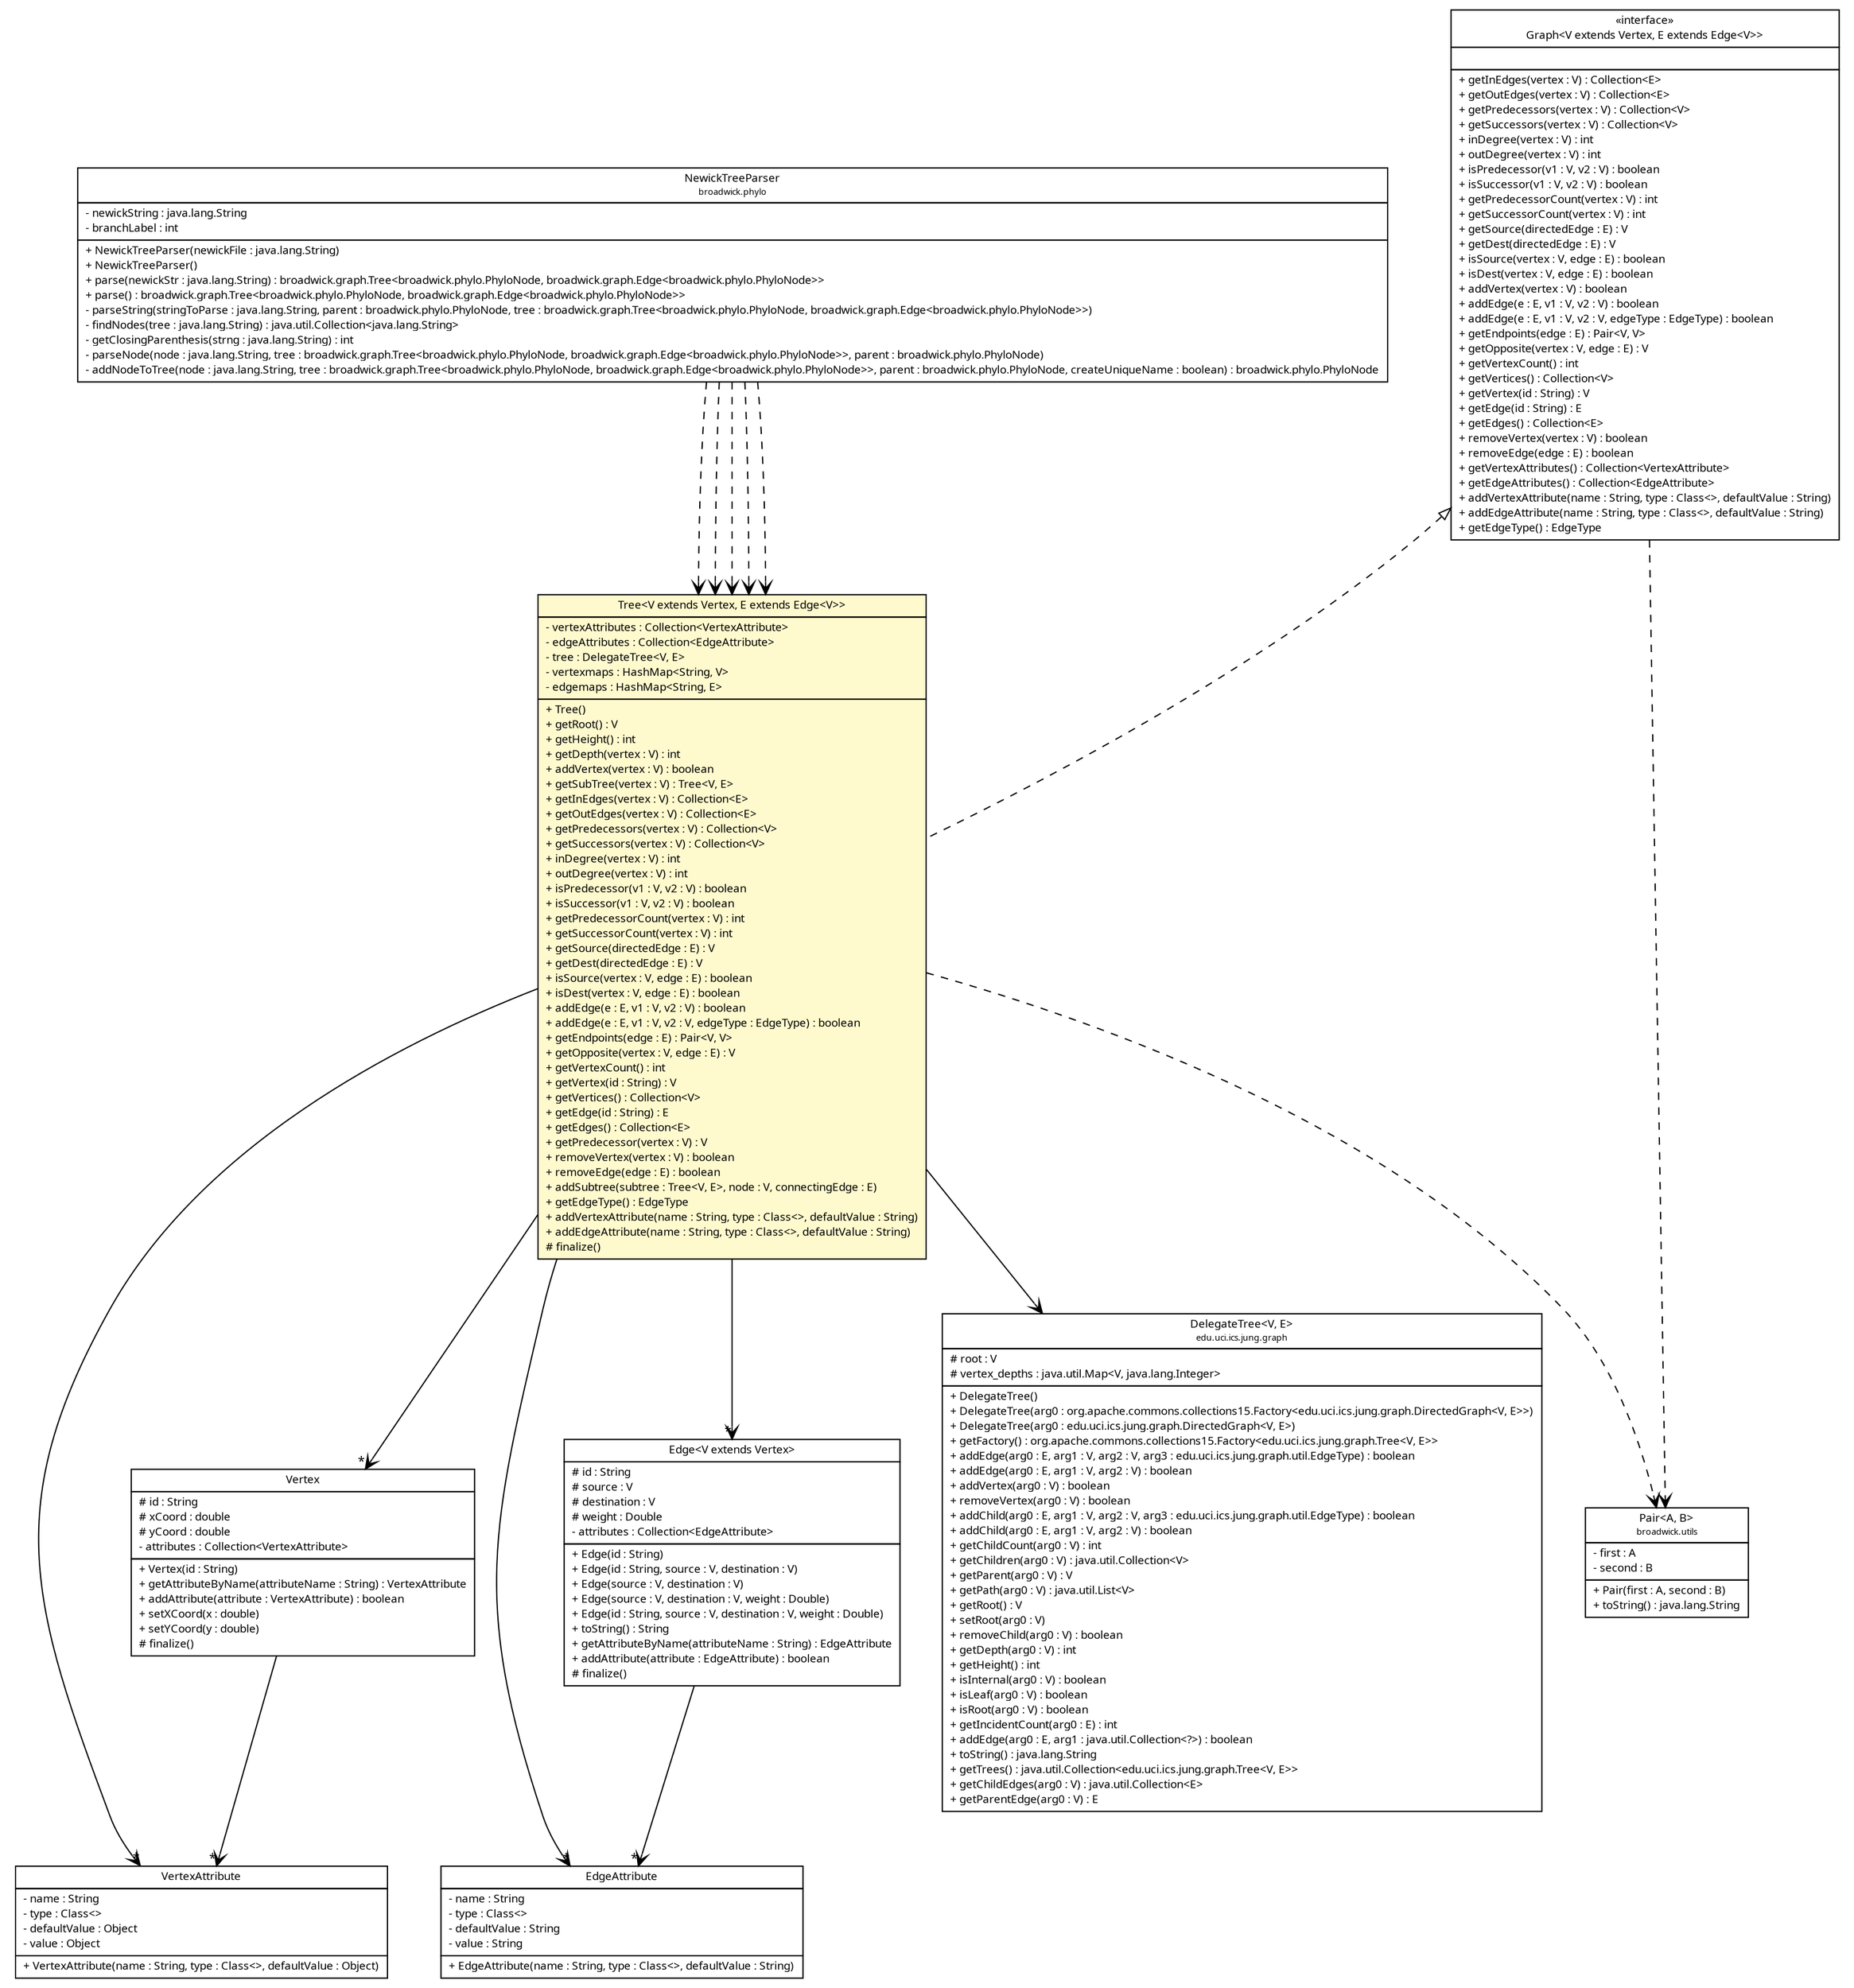 #!/usr/local/bin/dot
#
# Class diagram 
# Generated by UMLGraph version R5_6 (http://www.umlgraph.org/)
#

digraph G {
	edge [fontname="Trebuchet MS",fontsize=10,labelfontname="Trebuchet MS",labelfontsize=10];
	node [fontname="Trebuchet MS",fontsize=10,shape=plaintext];
	nodesep=0.25;
	ranksep=0.5;
	// broadwick.graph.VertexAttribute
	c25746 [label=<<table title="broadwick.graph.VertexAttribute" border="0" cellborder="1" cellspacing="0" cellpadding="2" port="p" href="./VertexAttribute.html">
		<tr><td><table border="0" cellspacing="0" cellpadding="1">
<tr><td align="center" balign="center"><font face="Trebuchet MS"> VertexAttribute </font></td></tr>
		</table></td></tr>
		<tr><td><table border="0" cellspacing="0" cellpadding="1">
<tr><td align="left" balign="left"> - name : String </td></tr>
<tr><td align="left" balign="left"> - type : Class&lt;&gt; </td></tr>
<tr><td align="left" balign="left"> - defaultValue : Object </td></tr>
<tr><td align="left" balign="left"> - value : Object </td></tr>
		</table></td></tr>
		<tr><td><table border="0" cellspacing="0" cellpadding="1">
<tr><td align="left" balign="left"> + VertexAttribute(name : String, type : Class&lt;&gt;, defaultValue : Object) </td></tr>
		</table></td></tr>
		</table>>, URL="./VertexAttribute.html", fontname="Trebuchet MS", fontcolor="black", fontsize=9.0];
	// broadwick.graph.Vertex
	c25747 [label=<<table title="broadwick.graph.Vertex" border="0" cellborder="1" cellspacing="0" cellpadding="2" port="p" href="./Vertex.html">
		<tr><td><table border="0" cellspacing="0" cellpadding="1">
<tr><td align="center" balign="center"><font face="Trebuchet MS"> Vertex </font></td></tr>
		</table></td></tr>
		<tr><td><table border="0" cellspacing="0" cellpadding="1">
<tr><td align="left" balign="left"> # id : String </td></tr>
<tr><td align="left" balign="left"> # xCoord : double </td></tr>
<tr><td align="left" balign="left"> # yCoord : double </td></tr>
<tr><td align="left" balign="left"> - attributes : Collection&lt;VertexAttribute&gt; </td></tr>
		</table></td></tr>
		<tr><td><table border="0" cellspacing="0" cellpadding="1">
<tr><td align="left" balign="left"> + Vertex(id : String) </td></tr>
<tr><td align="left" balign="left"> + getAttributeByName(attributeName : String) : VertexAttribute </td></tr>
<tr><td align="left" balign="left"> + addAttribute(attribute : VertexAttribute) : boolean </td></tr>
<tr><td align="left" balign="left"> + setXCoord(x : double) </td></tr>
<tr><td align="left" balign="left"> + setYCoord(y : double) </td></tr>
<tr><td align="left" balign="left"> # finalize() </td></tr>
		</table></td></tr>
		</table>>, URL="./Vertex.html", fontname="Trebuchet MS", fontcolor="black", fontsize=9.0];
	// broadwick.graph.Tree<V extends broadwick.graph.Vertex, E extends broadwick.graph.Edge<V>>
	c25749 [label=<<table title="broadwick.graph.Tree" border="0" cellborder="1" cellspacing="0" cellpadding="2" port="p" bgcolor="lemonChiffon" href="./Tree.html">
		<tr><td><table border="0" cellspacing="0" cellpadding="1">
<tr><td align="center" balign="center"><font face="Trebuchet MS"> Tree&lt;V extends Vertex, E extends Edge&lt;V&gt;&gt; </font></td></tr>
		</table></td></tr>
		<tr><td><table border="0" cellspacing="0" cellpadding="1">
<tr><td align="left" balign="left"> - vertexAttributes : Collection&lt;VertexAttribute&gt; </td></tr>
<tr><td align="left" balign="left"> - edgeAttributes : Collection&lt;EdgeAttribute&gt; </td></tr>
<tr><td align="left" balign="left"> - tree : DelegateTree&lt;V, E&gt; </td></tr>
<tr><td align="left" balign="left"> - vertexmaps : HashMap&lt;String, V&gt; </td></tr>
<tr><td align="left" balign="left"> - edgemaps : HashMap&lt;String, E&gt; </td></tr>
		</table></td></tr>
		<tr><td><table border="0" cellspacing="0" cellpadding="1">
<tr><td align="left" balign="left"> + Tree() </td></tr>
<tr><td align="left" balign="left"> + getRoot() : V </td></tr>
<tr><td align="left" balign="left"> + getHeight() : int </td></tr>
<tr><td align="left" balign="left"> + getDepth(vertex : V) : int </td></tr>
<tr><td align="left" balign="left"> + addVertex(vertex : V) : boolean </td></tr>
<tr><td align="left" balign="left"> + getSubTree(vertex : V) : Tree&lt;V, E&gt; </td></tr>
<tr><td align="left" balign="left"> + getInEdges(vertex : V) : Collection&lt;E&gt; </td></tr>
<tr><td align="left" balign="left"> + getOutEdges(vertex : V) : Collection&lt;E&gt; </td></tr>
<tr><td align="left" balign="left"> + getPredecessors(vertex : V) : Collection&lt;V&gt; </td></tr>
<tr><td align="left" balign="left"> + getSuccessors(vertex : V) : Collection&lt;V&gt; </td></tr>
<tr><td align="left" balign="left"> + inDegree(vertex : V) : int </td></tr>
<tr><td align="left" balign="left"> + outDegree(vertex : V) : int </td></tr>
<tr><td align="left" balign="left"> + isPredecessor(v1 : V, v2 : V) : boolean </td></tr>
<tr><td align="left" balign="left"> + isSuccessor(v1 : V, v2 : V) : boolean </td></tr>
<tr><td align="left" balign="left"> + getPredecessorCount(vertex : V) : int </td></tr>
<tr><td align="left" balign="left"> + getSuccessorCount(vertex : V) : int </td></tr>
<tr><td align="left" balign="left"> + getSource(directedEdge : E) : V </td></tr>
<tr><td align="left" balign="left"> + getDest(directedEdge : E) : V </td></tr>
<tr><td align="left" balign="left"> + isSource(vertex : V, edge : E) : boolean </td></tr>
<tr><td align="left" balign="left"> + isDest(vertex : V, edge : E) : boolean </td></tr>
<tr><td align="left" balign="left"> + addEdge(e : E, v1 : V, v2 : V) : boolean </td></tr>
<tr><td align="left" balign="left"> + addEdge(e : E, v1 : V, v2 : V, edgeType : EdgeType) : boolean </td></tr>
<tr><td align="left" balign="left"> + getEndpoints(edge : E) : Pair&lt;V, V&gt; </td></tr>
<tr><td align="left" balign="left"> + getOpposite(vertex : V, edge : E) : V </td></tr>
<tr><td align="left" balign="left"> + getVertexCount() : int </td></tr>
<tr><td align="left" balign="left"> + getVertex(id : String) : V </td></tr>
<tr><td align="left" balign="left"> + getVertices() : Collection&lt;V&gt; </td></tr>
<tr><td align="left" balign="left"> + getEdge(id : String) : E </td></tr>
<tr><td align="left" balign="left"> + getEdges() : Collection&lt;E&gt; </td></tr>
<tr><td align="left" balign="left"> + getPredecessor(vertex : V) : V </td></tr>
<tr><td align="left" balign="left"> + removeVertex(vertex : V) : boolean </td></tr>
<tr><td align="left" balign="left"> + removeEdge(edge : E) : boolean </td></tr>
<tr><td align="left" balign="left"> + addSubtree(subtree : Tree&lt;V, E&gt;, node : V, connectingEdge : E) </td></tr>
<tr><td align="left" balign="left"> + getEdgeType() : EdgeType </td></tr>
<tr><td align="left" balign="left"> + addVertexAttribute(name : String, type : Class&lt;&gt;, defaultValue : String) </td></tr>
<tr><td align="left" balign="left"> + addEdgeAttribute(name : String, type : Class&lt;&gt;, defaultValue : String) </td></tr>
<tr><td align="left" balign="left"> # finalize() </td></tr>
		</table></td></tr>
		</table>>, URL="./Tree.html", fontname="Trebuchet MS", fontcolor="black", fontsize=9.0];
	// broadwick.graph.Graph<V extends broadwick.graph.Vertex, E extends broadwick.graph.Edge<V>>
	c25750 [label=<<table title="broadwick.graph.Graph" border="0" cellborder="1" cellspacing="0" cellpadding="2" port="p" href="./Graph.html">
		<tr><td><table border="0" cellspacing="0" cellpadding="1">
<tr><td align="center" balign="center"> &#171;interface&#187; </td></tr>
<tr><td align="center" balign="center"><font face="Trebuchet MS"> Graph&lt;V extends Vertex, E extends Edge&lt;V&gt;&gt; </font></td></tr>
		</table></td></tr>
		<tr><td><table border="0" cellspacing="0" cellpadding="1">
<tr><td align="left" balign="left">  </td></tr>
		</table></td></tr>
		<tr><td><table border="0" cellspacing="0" cellpadding="1">
<tr><td align="left" balign="left"><font face="Trebuchet MS" point-size="9.0"> + getInEdges(vertex : V) : Collection&lt;E&gt; </font></td></tr>
<tr><td align="left" balign="left"><font face="Trebuchet MS" point-size="9.0"> + getOutEdges(vertex : V) : Collection&lt;E&gt; </font></td></tr>
<tr><td align="left" balign="left"><font face="Trebuchet MS" point-size="9.0"> + getPredecessors(vertex : V) : Collection&lt;V&gt; </font></td></tr>
<tr><td align="left" balign="left"><font face="Trebuchet MS" point-size="9.0"> + getSuccessors(vertex : V) : Collection&lt;V&gt; </font></td></tr>
<tr><td align="left" balign="left"><font face="Trebuchet MS" point-size="9.0"> + inDegree(vertex : V) : int </font></td></tr>
<tr><td align="left" balign="left"><font face="Trebuchet MS" point-size="9.0"> + outDegree(vertex : V) : int </font></td></tr>
<tr><td align="left" balign="left"><font face="Trebuchet MS" point-size="9.0"> + isPredecessor(v1 : V, v2 : V) : boolean </font></td></tr>
<tr><td align="left" balign="left"><font face="Trebuchet MS" point-size="9.0"> + isSuccessor(v1 : V, v2 : V) : boolean </font></td></tr>
<tr><td align="left" balign="left"><font face="Trebuchet MS" point-size="9.0"> + getPredecessorCount(vertex : V) : int </font></td></tr>
<tr><td align="left" balign="left"><font face="Trebuchet MS" point-size="9.0"> + getSuccessorCount(vertex : V) : int </font></td></tr>
<tr><td align="left" balign="left"><font face="Trebuchet MS" point-size="9.0"> + getSource(directedEdge : E) : V </font></td></tr>
<tr><td align="left" balign="left"><font face="Trebuchet MS" point-size="9.0"> + getDest(directedEdge : E) : V </font></td></tr>
<tr><td align="left" balign="left"><font face="Trebuchet MS" point-size="9.0"> + isSource(vertex : V, edge : E) : boolean </font></td></tr>
<tr><td align="left" balign="left"><font face="Trebuchet MS" point-size="9.0"> + isDest(vertex : V, edge : E) : boolean </font></td></tr>
<tr><td align="left" balign="left"><font face="Trebuchet MS" point-size="9.0"> + addVertex(vertex : V) : boolean </font></td></tr>
<tr><td align="left" balign="left"><font face="Trebuchet MS" point-size="9.0"> + addEdge(e : E, v1 : V, v2 : V) : boolean </font></td></tr>
<tr><td align="left" balign="left"><font face="Trebuchet MS" point-size="9.0"> + addEdge(e : E, v1 : V, v2 : V, edgeType : EdgeType) : boolean </font></td></tr>
<tr><td align="left" balign="left"><font face="Trebuchet MS" point-size="9.0"> + getEndpoints(edge : E) : Pair&lt;V, V&gt; </font></td></tr>
<tr><td align="left" balign="left"><font face="Trebuchet MS" point-size="9.0"> + getOpposite(vertex : V, edge : E) : V </font></td></tr>
<tr><td align="left" balign="left"><font face="Trebuchet MS" point-size="9.0"> + getVertexCount() : int </font></td></tr>
<tr><td align="left" balign="left"><font face="Trebuchet MS" point-size="9.0"> + getVertices() : Collection&lt;V&gt; </font></td></tr>
<tr><td align="left" balign="left"><font face="Trebuchet MS" point-size="9.0"> + getVertex(id : String) : V </font></td></tr>
<tr><td align="left" balign="left"><font face="Trebuchet MS" point-size="9.0"> + getEdge(id : String) : E </font></td></tr>
<tr><td align="left" balign="left"><font face="Trebuchet MS" point-size="9.0"> + getEdges() : Collection&lt;E&gt; </font></td></tr>
<tr><td align="left" balign="left"><font face="Trebuchet MS" point-size="9.0"> + removeVertex(vertex : V) : boolean </font></td></tr>
<tr><td align="left" balign="left"><font face="Trebuchet MS" point-size="9.0"> + removeEdge(edge : E) : boolean </font></td></tr>
<tr><td align="left" balign="left"><font face="Trebuchet MS" point-size="9.0"> + getVertexAttributes() : Collection&lt;VertexAttribute&gt; </font></td></tr>
<tr><td align="left" balign="left"><font face="Trebuchet MS" point-size="9.0"> + getEdgeAttributes() : Collection&lt;EdgeAttribute&gt; </font></td></tr>
<tr><td align="left" balign="left"><font face="Trebuchet MS" point-size="9.0"> + addVertexAttribute(name : String, type : Class&lt;&gt;, defaultValue : String) </font></td></tr>
<tr><td align="left" balign="left"><font face="Trebuchet MS" point-size="9.0"> + addEdgeAttribute(name : String, type : Class&lt;&gt;, defaultValue : String) </font></td></tr>
<tr><td align="left" balign="left"><font face="Trebuchet MS" point-size="9.0"> + getEdgeType() : EdgeType </font></td></tr>
		</table></td></tr>
		</table>>, URL="./Graph.html", fontname="Trebuchet MS", fontcolor="black", fontsize=9.0];
	// broadwick.graph.EdgeAttribute
	c25752 [label=<<table title="broadwick.graph.EdgeAttribute" border="0" cellborder="1" cellspacing="0" cellpadding="2" port="p" href="./EdgeAttribute.html">
		<tr><td><table border="0" cellspacing="0" cellpadding="1">
<tr><td align="center" balign="center"><font face="Trebuchet MS"> EdgeAttribute </font></td></tr>
		</table></td></tr>
		<tr><td><table border="0" cellspacing="0" cellpadding="1">
<tr><td align="left" balign="left"> - name : String </td></tr>
<tr><td align="left" balign="left"> - type : Class&lt;&gt; </td></tr>
<tr><td align="left" balign="left"> - defaultValue : String </td></tr>
<tr><td align="left" balign="left"> - value : String </td></tr>
		</table></td></tr>
		<tr><td><table border="0" cellspacing="0" cellpadding="1">
<tr><td align="left" balign="left"> + EdgeAttribute(name : String, type : Class&lt;&gt;, defaultValue : String) </td></tr>
		</table></td></tr>
		</table>>, URL="./EdgeAttribute.html", fontname="Trebuchet MS", fontcolor="black", fontsize=9.0];
	// broadwick.graph.Edge<V extends broadwick.graph.Vertex>
	c25753 [label=<<table title="broadwick.graph.Edge" border="0" cellborder="1" cellspacing="0" cellpadding="2" port="p" href="./Edge.html">
		<tr><td><table border="0" cellspacing="0" cellpadding="1">
<tr><td align="center" balign="center"><font face="Trebuchet MS"> Edge&lt;V extends Vertex&gt; </font></td></tr>
		</table></td></tr>
		<tr><td><table border="0" cellspacing="0" cellpadding="1">
<tr><td align="left" balign="left"> # id : String </td></tr>
<tr><td align="left" balign="left"> # source : V </td></tr>
<tr><td align="left" balign="left"> # destination : V </td></tr>
<tr><td align="left" balign="left"> # weight : Double </td></tr>
<tr><td align="left" balign="left"> - attributes : Collection&lt;EdgeAttribute&gt; </td></tr>
		</table></td></tr>
		<tr><td><table border="0" cellspacing="0" cellpadding="1">
<tr><td align="left" balign="left"> + Edge(id : String) </td></tr>
<tr><td align="left" balign="left"> + Edge(id : String, source : V, destination : V) </td></tr>
<tr><td align="left" balign="left"> + Edge(source : V, destination : V) </td></tr>
<tr><td align="left" balign="left"> + Edge(source : V, destination : V, weight : Double) </td></tr>
<tr><td align="left" balign="left"> + Edge(id : String, source : V, destination : V, weight : Double) </td></tr>
<tr><td align="left" balign="left"> + toString() : String </td></tr>
<tr><td align="left" balign="left"> + getAttributeByName(attributeName : String) : EdgeAttribute </td></tr>
<tr><td align="left" balign="left"> + addAttribute(attribute : EdgeAttribute) : boolean </td></tr>
<tr><td align="left" balign="left"> # finalize() </td></tr>
		</table></td></tr>
		</table>>, URL="./Edge.html", fontname="Trebuchet MS", fontcolor="black", fontsize=9.0];
	// broadwick.phylo.NewickTreeParser
	c25798 [label=<<table title="broadwick.phylo.NewickTreeParser" border="0" cellborder="1" cellspacing="0" cellpadding="2" port="p" href="../phylo/NewickTreeParser.html">
		<tr><td><table border="0" cellspacing="0" cellpadding="1">
<tr><td align="center" balign="center"><font face="Trebuchet MS"> NewickTreeParser </font></td></tr>
<tr><td align="center" balign="center"><font face="Trebuchet MS" point-size="7.0"> broadwick.phylo </font></td></tr>
		</table></td></tr>
		<tr><td><table border="0" cellspacing="0" cellpadding="1">
<tr><td align="left" balign="left"> - newickString : java.lang.String </td></tr>
<tr><td align="left" balign="left"> - branchLabel : int </td></tr>
		</table></td></tr>
		<tr><td><table border="0" cellspacing="0" cellpadding="1">
<tr><td align="left" balign="left"> + NewickTreeParser(newickFile : java.lang.String) </td></tr>
<tr><td align="left" balign="left"> + NewickTreeParser() </td></tr>
<tr><td align="left" balign="left"> + parse(newickStr : java.lang.String) : broadwick.graph.Tree&lt;broadwick.phylo.PhyloNode, broadwick.graph.Edge&lt;broadwick.phylo.PhyloNode&gt;&gt; </td></tr>
<tr><td align="left" balign="left"> + parse() : broadwick.graph.Tree&lt;broadwick.phylo.PhyloNode, broadwick.graph.Edge&lt;broadwick.phylo.PhyloNode&gt;&gt; </td></tr>
<tr><td align="left" balign="left"> - parseString(stringToParse : java.lang.String, parent : broadwick.phylo.PhyloNode, tree : broadwick.graph.Tree&lt;broadwick.phylo.PhyloNode, broadwick.graph.Edge&lt;broadwick.phylo.PhyloNode&gt;&gt;) </td></tr>
<tr><td align="left" balign="left"> - findNodes(tree : java.lang.String) : java.util.Collection&lt;java.lang.String&gt; </td></tr>
<tr><td align="left" balign="left"> - getClosingParenthesis(strng : java.lang.String) : int </td></tr>
<tr><td align="left" balign="left"> - parseNode(node : java.lang.String, tree : broadwick.graph.Tree&lt;broadwick.phylo.PhyloNode, broadwick.graph.Edge&lt;broadwick.phylo.PhyloNode&gt;&gt;, parent : broadwick.phylo.PhyloNode) </td></tr>
<tr><td align="left" balign="left"> - addNodeToTree(node : java.lang.String, tree : broadwick.graph.Tree&lt;broadwick.phylo.PhyloNode, broadwick.graph.Edge&lt;broadwick.phylo.PhyloNode&gt;&gt;, parent : broadwick.phylo.PhyloNode, createUniqueName : boolean) : broadwick.phylo.PhyloNode </td></tr>
		</table></td></tr>
		</table>>, URL="../phylo/NewickTreeParser.html", fontname="Trebuchet MS", fontcolor="black", fontsize=9.0];
	// broadwick.utils.Pair<A, B>
	c25828 [label=<<table title="broadwick.utils.Pair" border="0" cellborder="1" cellspacing="0" cellpadding="2" port="p" href="../utils/Pair.html">
		<tr><td><table border="0" cellspacing="0" cellpadding="1">
<tr><td align="center" balign="center"><font face="Trebuchet MS"> Pair&lt;A, B&gt; </font></td></tr>
<tr><td align="center" balign="center"><font face="Trebuchet MS" point-size="7.0"> broadwick.utils </font></td></tr>
		</table></td></tr>
		<tr><td><table border="0" cellspacing="0" cellpadding="1">
<tr><td align="left" balign="left"> - first : A </td></tr>
<tr><td align="left" balign="left"> - second : B </td></tr>
		</table></td></tr>
		<tr><td><table border="0" cellspacing="0" cellpadding="1">
<tr><td align="left" balign="left"> + Pair(first : A, second : B) </td></tr>
<tr><td align="left" balign="left"> + toString() : java.lang.String </td></tr>
		</table></td></tr>
		</table>>, URL="../utils/Pair.html", fontname="Trebuchet MS", fontcolor="black", fontsize=9.0];
	//broadwick.graph.Tree<V extends broadwick.graph.Vertex, E extends broadwick.graph.Edge<V>> implements broadwick.graph.Graph<V extends broadwick.graph.Vertex, E extends broadwick.graph.Edge<V>>
	c25750:p -> c25749:p [dir=back,arrowtail=empty,style=dashed];
	// broadwick.graph.Vertex NAVASSOC broadwick.graph.VertexAttribute
	c25747:p -> c25746:p [taillabel="", label="", headlabel="*", fontname="Trebuchet MS", fontcolor="black", fontsize=10.0, color="black", arrowhead=open];
	// broadwick.graph.Tree<V extends broadwick.graph.Vertex, E extends broadwick.graph.Edge<V>> NAVASSOC broadwick.graph.VertexAttribute
	c25749:p -> c25746:p [taillabel="", label="", headlabel="*", fontname="Trebuchet MS", fontcolor="black", fontsize=10.0, color="black", arrowhead=open];
	// broadwick.graph.Tree<V extends broadwick.graph.Vertex, E extends broadwick.graph.Edge<V>> NAVASSOC broadwick.graph.EdgeAttribute
	c25749:p -> c25752:p [taillabel="", label="", headlabel="*", fontname="Trebuchet MS", fontcolor="black", fontsize=10.0, color="black", arrowhead=open];
	// broadwick.graph.Tree<V extends broadwick.graph.Vertex, E extends broadwick.graph.Edge<V>> NAVASSOC edu.uci.ics.jung.graph.DelegateTree<V, E>
	c25749:p -> c25857:p [taillabel="", label="", headlabel="", fontname="Trebuchet MS", fontcolor="black", fontsize=10.0, color="black", arrowhead=open];
	// broadwick.graph.Tree<V extends broadwick.graph.Vertex, E extends broadwick.graph.Edge<V>> NAVASSOC broadwick.graph.Vertex
	c25749:p -> c25747:p [taillabel="", label="", headlabel="*", fontname="Trebuchet MS", fontcolor="black", fontsize=10.0, color="black", arrowhead=open];
	// broadwick.graph.Tree<V extends broadwick.graph.Vertex, E extends broadwick.graph.Edge<V>> NAVASSOC broadwick.graph.Edge<V extends broadwick.graph.Vertex>
	c25749:p -> c25753:p [taillabel="", label="", headlabel="*", fontname="Trebuchet MS", fontcolor="black", fontsize=10.0, color="black", arrowhead=open];
	// broadwick.graph.Edge<V extends broadwick.graph.Vertex> NAVASSOC broadwick.graph.EdgeAttribute
	c25753:p -> c25752:p [taillabel="", label="", headlabel="*", fontname="Trebuchet MS", fontcolor="black", fontsize=10.0, color="black", arrowhead=open];
	// broadwick.graph.Tree<V extends broadwick.graph.Vertex, E extends broadwick.graph.Edge<V>> DEPEND broadwick.utils.Pair<A, B>
	c25749:p -> c25828:p [taillabel="", label="", headlabel="", fontname="Trebuchet MS", fontcolor="black", fontsize=10.0, color="black", arrowhead=open, style=dashed];
	// broadwick.graph.Graph<V extends broadwick.graph.Vertex, E extends broadwick.graph.Edge<V>> DEPEND broadwick.utils.Pair<A, B>
	c25750:p -> c25828:p [taillabel="", label="", headlabel="", fontname="Trebuchet MS", fontcolor="black", fontsize=10.0, color="black", arrowhead=open, style=dashed];
	// broadwick.phylo.NewickTreeParser DEPEND broadwick.graph.Tree<V extends broadwick.graph.Vertex, E extends broadwick.graph.Edge<V>>
	c25798:p -> c25749:p [taillabel="", label="", headlabel="", fontname="Trebuchet MS", fontcolor="black", fontsize=10.0, color="black", arrowhead=open, style=dashed];
	// broadwick.phylo.NewickTreeParser DEPEND broadwick.graph.Tree<V extends broadwick.graph.Vertex, E extends broadwick.graph.Edge<V>>
	c25798:p -> c25749:p [taillabel="", label="", headlabel="", fontname="Trebuchet MS", fontcolor="black", fontsize=10.0, color="black", arrowhead=open, style=dashed];
	// broadwick.phylo.NewickTreeParser DEPEND broadwick.graph.Tree<V extends broadwick.graph.Vertex, E extends broadwick.graph.Edge<V>>
	c25798:p -> c25749:p [taillabel="", label="", headlabel="", fontname="Trebuchet MS", fontcolor="black", fontsize=10.0, color="black", arrowhead=open, style=dashed];
	// broadwick.phylo.NewickTreeParser DEPEND broadwick.graph.Tree<V extends broadwick.graph.Vertex, E extends broadwick.graph.Edge<V>>
	c25798:p -> c25749:p [taillabel="", label="", headlabel="", fontname="Trebuchet MS", fontcolor="black", fontsize=10.0, color="black", arrowhead=open, style=dashed];
	// broadwick.phylo.NewickTreeParser DEPEND broadwick.graph.Tree<V extends broadwick.graph.Vertex, E extends broadwick.graph.Edge<V>>
	c25798:p -> c25749:p [taillabel="", label="", headlabel="", fontname="Trebuchet MS", fontcolor="black", fontsize=10.0, color="black", arrowhead=open, style=dashed];
	// edu.uci.ics.jung.graph.DelegateTree<V, E>
	c25857 [label=<<table title="edu.uci.ics.jung.graph.DelegateTree" border="0" cellborder="1" cellspacing="0" cellpadding="2" port="p" href="http://java.sun.com/j2se/1.4.2/docs/api/edu/uci/ics/jung/graph/DelegateTree.html">
		<tr><td><table border="0" cellspacing="0" cellpadding="1">
<tr><td align="center" balign="center"><font face="Trebuchet MS"> DelegateTree&lt;V, E&gt; </font></td></tr>
<tr><td align="center" balign="center"><font face="Trebuchet MS" point-size="7.0"> edu.uci.ics.jung.graph </font></td></tr>
		</table></td></tr>
		<tr><td><table border="0" cellspacing="0" cellpadding="1">
<tr><td align="left" balign="left"> # root : V </td></tr>
<tr><td align="left" balign="left"> # vertex_depths : java.util.Map&lt;V, java.lang.Integer&gt; </td></tr>
		</table></td></tr>
		<tr><td><table border="0" cellspacing="0" cellpadding="1">
<tr><td align="left" balign="left"> + DelegateTree() </td></tr>
<tr><td align="left" balign="left"> + DelegateTree(arg0 : org.apache.commons.collections15.Factory&lt;edu.uci.ics.jung.graph.DirectedGraph&lt;V, E&gt;&gt;) </td></tr>
<tr><td align="left" balign="left"> + DelegateTree(arg0 : edu.uci.ics.jung.graph.DirectedGraph&lt;V, E&gt;) </td></tr>
<tr><td align="left" balign="left"> + getFactory() : org.apache.commons.collections15.Factory&lt;edu.uci.ics.jung.graph.Tree&lt;V, E&gt;&gt; </td></tr>
<tr><td align="left" balign="left"> + addEdge(arg0 : E, arg1 : V, arg2 : V, arg3 : edu.uci.ics.jung.graph.util.EdgeType) : boolean </td></tr>
<tr><td align="left" balign="left"> + addEdge(arg0 : E, arg1 : V, arg2 : V) : boolean </td></tr>
<tr><td align="left" balign="left"> + addVertex(arg0 : V) : boolean </td></tr>
<tr><td align="left" balign="left"> + removeVertex(arg0 : V) : boolean </td></tr>
<tr><td align="left" balign="left"> + addChild(arg0 : E, arg1 : V, arg2 : V, arg3 : edu.uci.ics.jung.graph.util.EdgeType) : boolean </td></tr>
<tr><td align="left" balign="left"> + addChild(arg0 : E, arg1 : V, arg2 : V) : boolean </td></tr>
<tr><td align="left" balign="left"> + getChildCount(arg0 : V) : int </td></tr>
<tr><td align="left" balign="left"> + getChildren(arg0 : V) : java.util.Collection&lt;V&gt; </td></tr>
<tr><td align="left" balign="left"> + getParent(arg0 : V) : V </td></tr>
<tr><td align="left" balign="left"> + getPath(arg0 : V) : java.util.List&lt;V&gt; </td></tr>
<tr><td align="left" balign="left"> + getRoot() : V </td></tr>
<tr><td align="left" balign="left"> + setRoot(arg0 : V) </td></tr>
<tr><td align="left" balign="left"> + removeChild(arg0 : V) : boolean </td></tr>
<tr><td align="left" balign="left"> + getDepth(arg0 : V) : int </td></tr>
<tr><td align="left" balign="left"> + getHeight() : int </td></tr>
<tr><td align="left" balign="left"> + isInternal(arg0 : V) : boolean </td></tr>
<tr><td align="left" balign="left"> + isLeaf(arg0 : V) : boolean </td></tr>
<tr><td align="left" balign="left"> + isRoot(arg0 : V) : boolean </td></tr>
<tr><td align="left" balign="left"> + getIncidentCount(arg0 : E) : int </td></tr>
<tr><td align="left" balign="left"> + addEdge(arg0 : E, arg1 : java.util.Collection&lt;?&gt;) : boolean </td></tr>
<tr><td align="left" balign="left"> + toString() : java.lang.String </td></tr>
<tr><td align="left" balign="left"> + getTrees() : java.util.Collection&lt;edu.uci.ics.jung.graph.Tree&lt;V, E&gt;&gt; </td></tr>
<tr><td align="left" balign="left"> + getChildEdges(arg0 : V) : java.util.Collection&lt;E&gt; </td></tr>
<tr><td align="left" balign="left"> + getParentEdge(arg0 : V) : E </td></tr>
		</table></td></tr>
		</table>>, URL="http://java.sun.com/j2se/1.4.2/docs/api/edu/uci/ics/jung/graph/DelegateTree.html", fontname="Trebuchet MS", fontcolor="black", fontsize=9.0];
}

